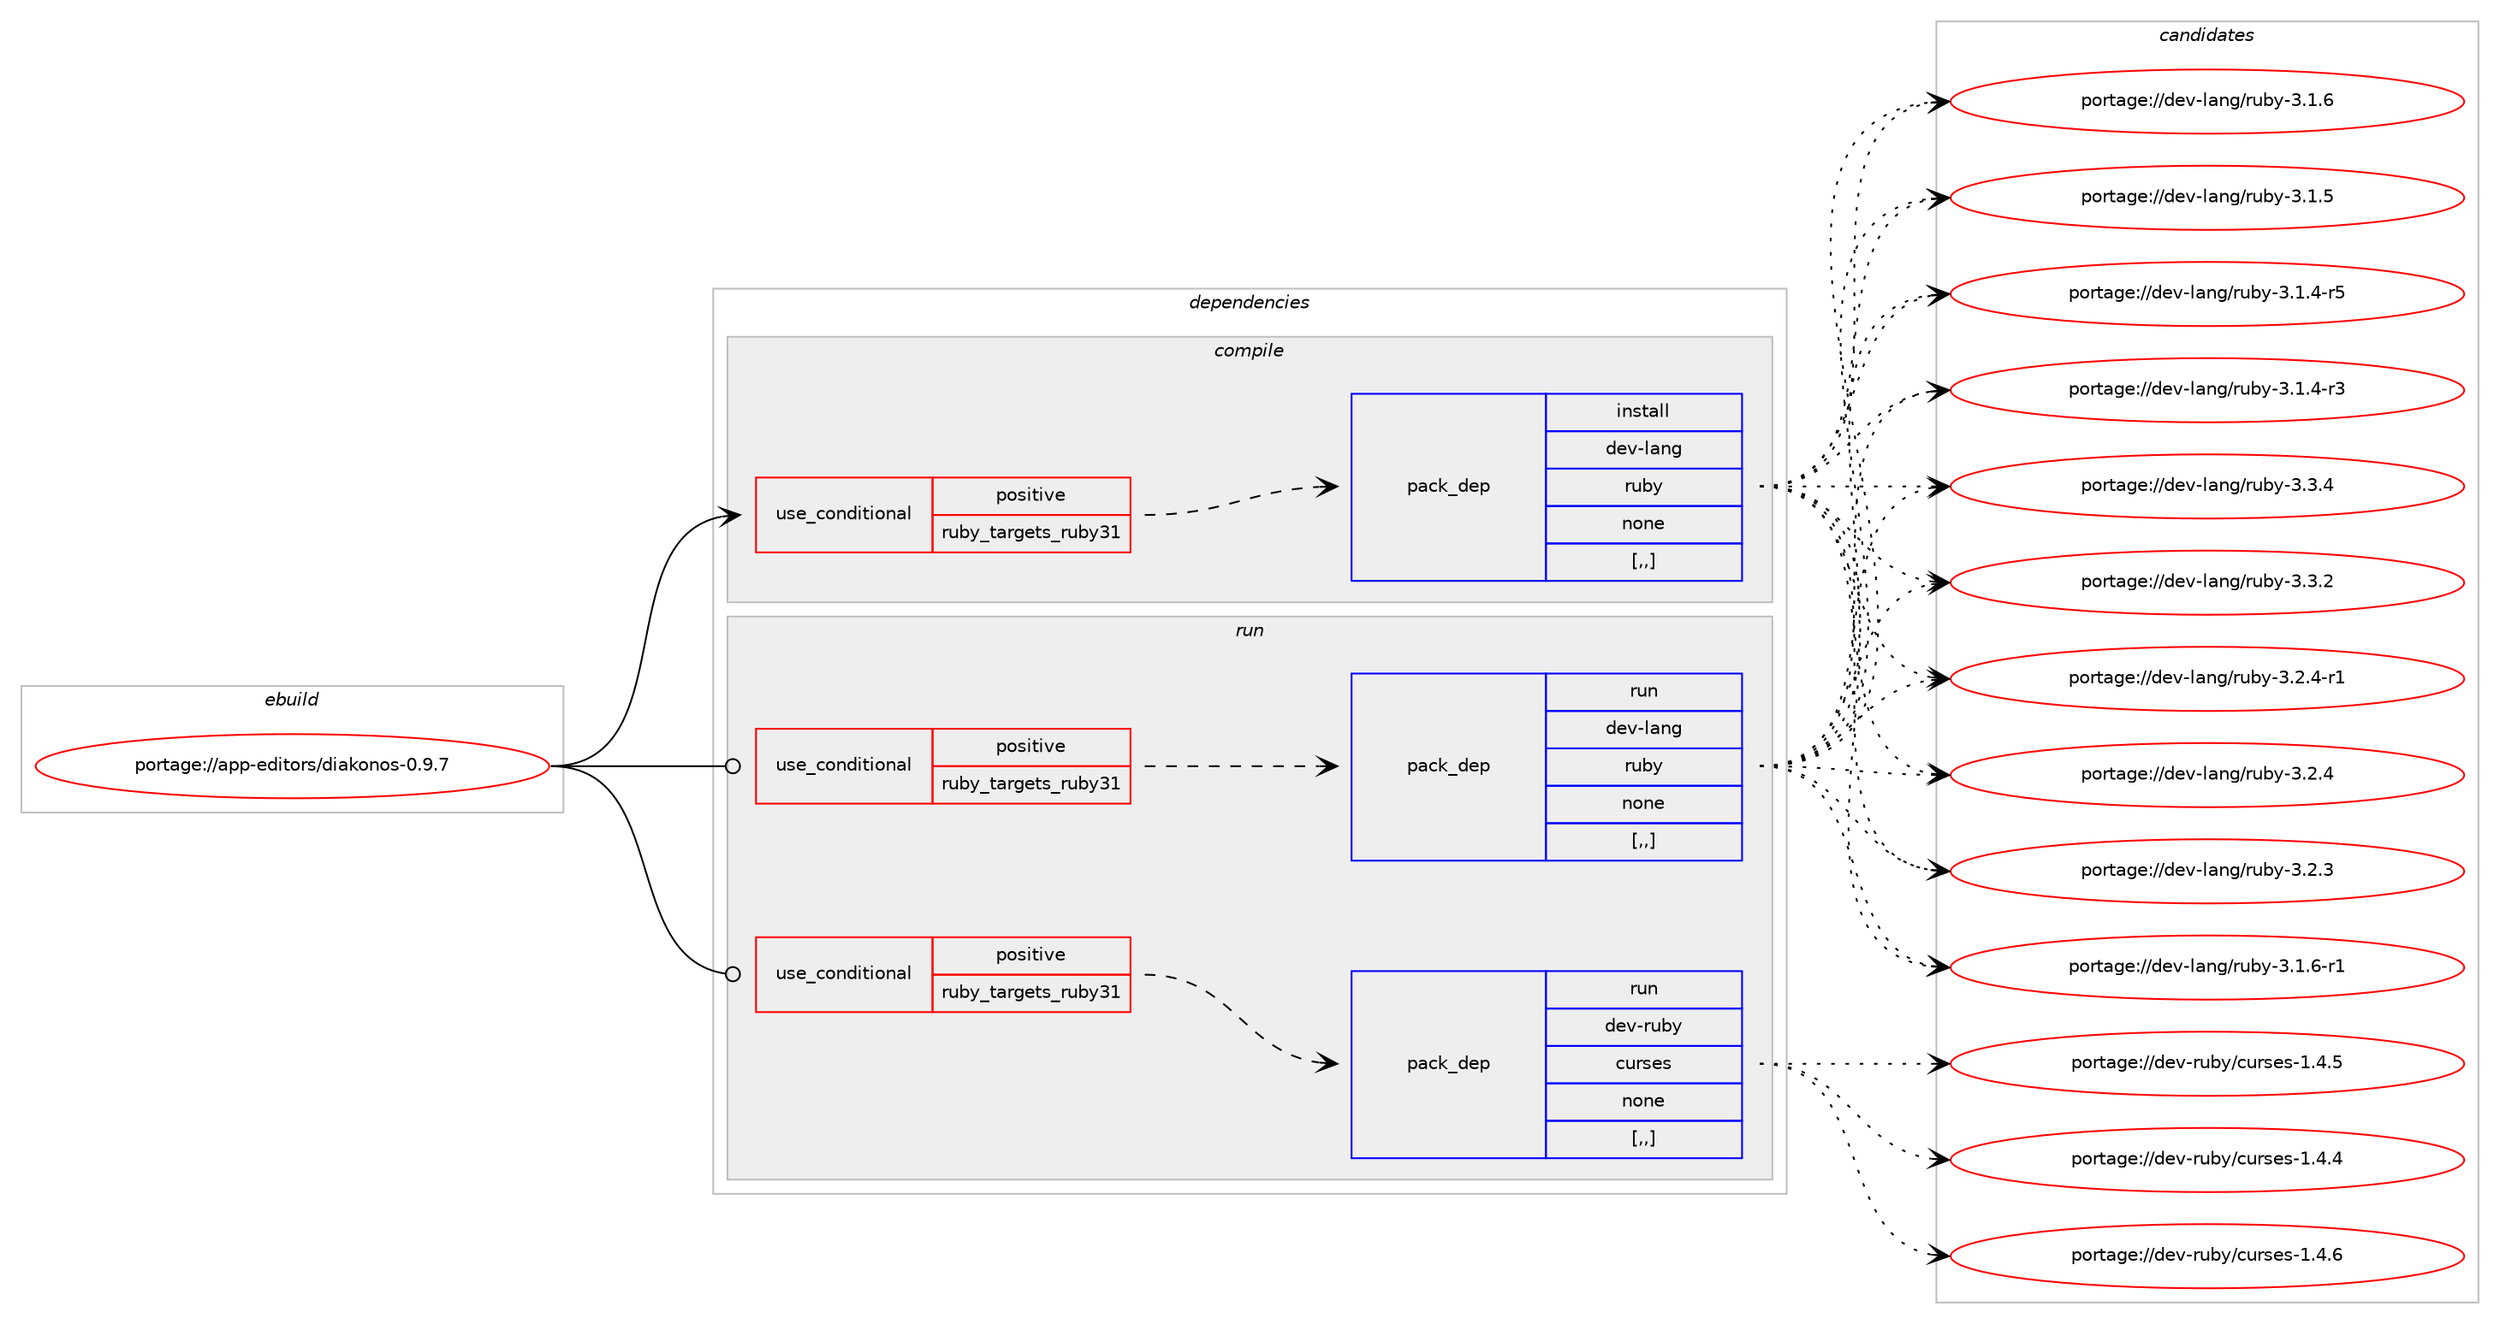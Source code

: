 digraph prolog {

# *************
# Graph options
# *************

newrank=true;
concentrate=true;
compound=true;
graph [rankdir=LR,fontname=Helvetica,fontsize=10,ranksep=1.5];#, ranksep=2.5, nodesep=0.2];
edge  [arrowhead=vee];
node  [fontname=Helvetica,fontsize=10];

# **********
# The ebuild
# **********

subgraph cluster_leftcol {
color=gray;
label=<<i>ebuild</i>>;
id [label="portage://app-editors/diakonos-0.9.7", color=red, width=4, href="../app-editors/diakonos-0.9.7.svg"];
}

# ****************
# The dependencies
# ****************

subgraph cluster_midcol {
color=gray;
label=<<i>dependencies</i>>;
subgraph cluster_compile {
fillcolor="#eeeeee";
style=filled;
label=<<i>compile</i>>;
subgraph cond3972 {
dependency15481 [label=<<TABLE BORDER="0" CELLBORDER="1" CELLSPACING="0" CELLPADDING="4"><TR><TD ROWSPAN="3" CELLPADDING="10">use_conditional</TD></TR><TR><TD>positive</TD></TR><TR><TD>ruby_targets_ruby31</TD></TR></TABLE>>, shape=none, color=red];
subgraph pack11418 {
dependency15482 [label=<<TABLE BORDER="0" CELLBORDER="1" CELLSPACING="0" CELLPADDING="4" WIDTH="220"><TR><TD ROWSPAN="6" CELLPADDING="30">pack_dep</TD></TR><TR><TD WIDTH="110">install</TD></TR><TR><TD>dev-lang</TD></TR><TR><TD>ruby</TD></TR><TR><TD>none</TD></TR><TR><TD>[,,]</TD></TR></TABLE>>, shape=none, color=blue];
}
dependency15481:e -> dependency15482:w [weight=20,style="dashed",arrowhead="vee"];
}
id:e -> dependency15481:w [weight=20,style="solid",arrowhead="vee"];
}
subgraph cluster_compileandrun {
fillcolor="#eeeeee";
style=filled;
label=<<i>compile and run</i>>;
}
subgraph cluster_run {
fillcolor="#eeeeee";
style=filled;
label=<<i>run</i>>;
subgraph cond3973 {
dependency15483 [label=<<TABLE BORDER="0" CELLBORDER="1" CELLSPACING="0" CELLPADDING="4"><TR><TD ROWSPAN="3" CELLPADDING="10">use_conditional</TD></TR><TR><TD>positive</TD></TR><TR><TD>ruby_targets_ruby31</TD></TR></TABLE>>, shape=none, color=red];
subgraph pack11419 {
dependency15484 [label=<<TABLE BORDER="0" CELLBORDER="1" CELLSPACING="0" CELLPADDING="4" WIDTH="220"><TR><TD ROWSPAN="6" CELLPADDING="30">pack_dep</TD></TR><TR><TD WIDTH="110">run</TD></TR><TR><TD>dev-lang</TD></TR><TR><TD>ruby</TD></TR><TR><TD>none</TD></TR><TR><TD>[,,]</TD></TR></TABLE>>, shape=none, color=blue];
}
dependency15483:e -> dependency15484:w [weight=20,style="dashed",arrowhead="vee"];
}
id:e -> dependency15483:w [weight=20,style="solid",arrowhead="odot"];
subgraph cond3974 {
dependency15485 [label=<<TABLE BORDER="0" CELLBORDER="1" CELLSPACING="0" CELLPADDING="4"><TR><TD ROWSPAN="3" CELLPADDING="10">use_conditional</TD></TR><TR><TD>positive</TD></TR><TR><TD>ruby_targets_ruby31</TD></TR></TABLE>>, shape=none, color=red];
subgraph pack11420 {
dependency15486 [label=<<TABLE BORDER="0" CELLBORDER="1" CELLSPACING="0" CELLPADDING="4" WIDTH="220"><TR><TD ROWSPAN="6" CELLPADDING="30">pack_dep</TD></TR><TR><TD WIDTH="110">run</TD></TR><TR><TD>dev-ruby</TD></TR><TR><TD>curses</TD></TR><TR><TD>none</TD></TR><TR><TD>[,,]</TD></TR></TABLE>>, shape=none, color=blue];
}
dependency15485:e -> dependency15486:w [weight=20,style="dashed",arrowhead="vee"];
}
id:e -> dependency15485:w [weight=20,style="solid",arrowhead="odot"];
}
}

# **************
# The candidates
# **************

subgraph cluster_choices {
rank=same;
color=gray;
label=<<i>candidates</i>>;

subgraph choice11418 {
color=black;
nodesep=1;
choice10010111845108971101034711411798121455146514652 [label="portage://dev-lang/ruby-3.3.4", color=red, width=4,href="../dev-lang/ruby-3.3.4.svg"];
choice10010111845108971101034711411798121455146514650 [label="portage://dev-lang/ruby-3.3.2", color=red, width=4,href="../dev-lang/ruby-3.3.2.svg"];
choice100101118451089711010347114117981214551465046524511449 [label="portage://dev-lang/ruby-3.2.4-r1", color=red, width=4,href="../dev-lang/ruby-3.2.4-r1.svg"];
choice10010111845108971101034711411798121455146504652 [label="portage://dev-lang/ruby-3.2.4", color=red, width=4,href="../dev-lang/ruby-3.2.4.svg"];
choice10010111845108971101034711411798121455146504651 [label="portage://dev-lang/ruby-3.2.3", color=red, width=4,href="../dev-lang/ruby-3.2.3.svg"];
choice100101118451089711010347114117981214551464946544511449 [label="portage://dev-lang/ruby-3.1.6-r1", color=red, width=4,href="../dev-lang/ruby-3.1.6-r1.svg"];
choice10010111845108971101034711411798121455146494654 [label="portage://dev-lang/ruby-3.1.6", color=red, width=4,href="../dev-lang/ruby-3.1.6.svg"];
choice10010111845108971101034711411798121455146494653 [label="portage://dev-lang/ruby-3.1.5", color=red, width=4,href="../dev-lang/ruby-3.1.5.svg"];
choice100101118451089711010347114117981214551464946524511453 [label="portage://dev-lang/ruby-3.1.4-r5", color=red, width=4,href="../dev-lang/ruby-3.1.4-r5.svg"];
choice100101118451089711010347114117981214551464946524511451 [label="portage://dev-lang/ruby-3.1.4-r3", color=red, width=4,href="../dev-lang/ruby-3.1.4-r3.svg"];
dependency15482:e -> choice10010111845108971101034711411798121455146514652:w [style=dotted,weight="100"];
dependency15482:e -> choice10010111845108971101034711411798121455146514650:w [style=dotted,weight="100"];
dependency15482:e -> choice100101118451089711010347114117981214551465046524511449:w [style=dotted,weight="100"];
dependency15482:e -> choice10010111845108971101034711411798121455146504652:w [style=dotted,weight="100"];
dependency15482:e -> choice10010111845108971101034711411798121455146504651:w [style=dotted,weight="100"];
dependency15482:e -> choice100101118451089711010347114117981214551464946544511449:w [style=dotted,weight="100"];
dependency15482:e -> choice10010111845108971101034711411798121455146494654:w [style=dotted,weight="100"];
dependency15482:e -> choice10010111845108971101034711411798121455146494653:w [style=dotted,weight="100"];
dependency15482:e -> choice100101118451089711010347114117981214551464946524511453:w [style=dotted,weight="100"];
dependency15482:e -> choice100101118451089711010347114117981214551464946524511451:w [style=dotted,weight="100"];
}
subgraph choice11419 {
color=black;
nodesep=1;
choice10010111845108971101034711411798121455146514652 [label="portage://dev-lang/ruby-3.3.4", color=red, width=4,href="../dev-lang/ruby-3.3.4.svg"];
choice10010111845108971101034711411798121455146514650 [label="portage://dev-lang/ruby-3.3.2", color=red, width=4,href="../dev-lang/ruby-3.3.2.svg"];
choice100101118451089711010347114117981214551465046524511449 [label="portage://dev-lang/ruby-3.2.4-r1", color=red, width=4,href="../dev-lang/ruby-3.2.4-r1.svg"];
choice10010111845108971101034711411798121455146504652 [label="portage://dev-lang/ruby-3.2.4", color=red, width=4,href="../dev-lang/ruby-3.2.4.svg"];
choice10010111845108971101034711411798121455146504651 [label="portage://dev-lang/ruby-3.2.3", color=red, width=4,href="../dev-lang/ruby-3.2.3.svg"];
choice100101118451089711010347114117981214551464946544511449 [label="portage://dev-lang/ruby-3.1.6-r1", color=red, width=4,href="../dev-lang/ruby-3.1.6-r1.svg"];
choice10010111845108971101034711411798121455146494654 [label="portage://dev-lang/ruby-3.1.6", color=red, width=4,href="../dev-lang/ruby-3.1.6.svg"];
choice10010111845108971101034711411798121455146494653 [label="portage://dev-lang/ruby-3.1.5", color=red, width=4,href="../dev-lang/ruby-3.1.5.svg"];
choice100101118451089711010347114117981214551464946524511453 [label="portage://dev-lang/ruby-3.1.4-r5", color=red, width=4,href="../dev-lang/ruby-3.1.4-r5.svg"];
choice100101118451089711010347114117981214551464946524511451 [label="portage://dev-lang/ruby-3.1.4-r3", color=red, width=4,href="../dev-lang/ruby-3.1.4-r3.svg"];
dependency15484:e -> choice10010111845108971101034711411798121455146514652:w [style=dotted,weight="100"];
dependency15484:e -> choice10010111845108971101034711411798121455146514650:w [style=dotted,weight="100"];
dependency15484:e -> choice100101118451089711010347114117981214551465046524511449:w [style=dotted,weight="100"];
dependency15484:e -> choice10010111845108971101034711411798121455146504652:w [style=dotted,weight="100"];
dependency15484:e -> choice10010111845108971101034711411798121455146504651:w [style=dotted,weight="100"];
dependency15484:e -> choice100101118451089711010347114117981214551464946544511449:w [style=dotted,weight="100"];
dependency15484:e -> choice10010111845108971101034711411798121455146494654:w [style=dotted,weight="100"];
dependency15484:e -> choice10010111845108971101034711411798121455146494653:w [style=dotted,weight="100"];
dependency15484:e -> choice100101118451089711010347114117981214551464946524511453:w [style=dotted,weight="100"];
dependency15484:e -> choice100101118451089711010347114117981214551464946524511451:w [style=dotted,weight="100"];
}
subgraph choice11420 {
color=black;
nodesep=1;
choice10010111845114117981214799117114115101115454946524654 [label="portage://dev-ruby/curses-1.4.6", color=red, width=4,href="../dev-ruby/curses-1.4.6.svg"];
choice10010111845114117981214799117114115101115454946524653 [label="portage://dev-ruby/curses-1.4.5", color=red, width=4,href="../dev-ruby/curses-1.4.5.svg"];
choice10010111845114117981214799117114115101115454946524652 [label="portage://dev-ruby/curses-1.4.4", color=red, width=4,href="../dev-ruby/curses-1.4.4.svg"];
dependency15486:e -> choice10010111845114117981214799117114115101115454946524654:w [style=dotted,weight="100"];
dependency15486:e -> choice10010111845114117981214799117114115101115454946524653:w [style=dotted,weight="100"];
dependency15486:e -> choice10010111845114117981214799117114115101115454946524652:w [style=dotted,weight="100"];
}
}

}

